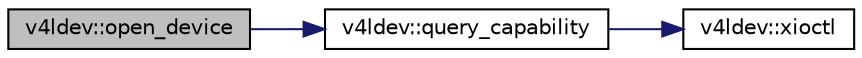 digraph "v4ldev::open_device"
{
 // INTERACTIVE_SVG=YES
  edge [fontname="Helvetica",fontsize="10",labelfontname="Helvetica",labelfontsize="10"];
  node [fontname="Helvetica",fontsize="10",shape=record];
  rankdir="LR";
  Node55 [label="v4ldev::open_device",height=0.2,width=0.4,color="black", fillcolor="grey75", style="filled", fontcolor="black"];
  Node55 -> Node56 [color="midnightblue",fontsize="10",style="solid",fontname="Helvetica"];
  Node56 [label="v4ldev::query_capability",height=0.2,width=0.4,color="black", fillcolor="white", style="filled",URL="$classv4ldev.html#aee765379811b24150d5a591340d9568d"];
  Node56 -> Node57 [color="midnightblue",fontsize="10",style="solid",fontname="Helvetica"];
  Node57 [label="v4ldev::xioctl",height=0.2,width=0.4,color="black", fillcolor="white", style="filled",URL="$classv4ldev.html#ab93cb1ab18254ca362310b006bd2552d"];
}
